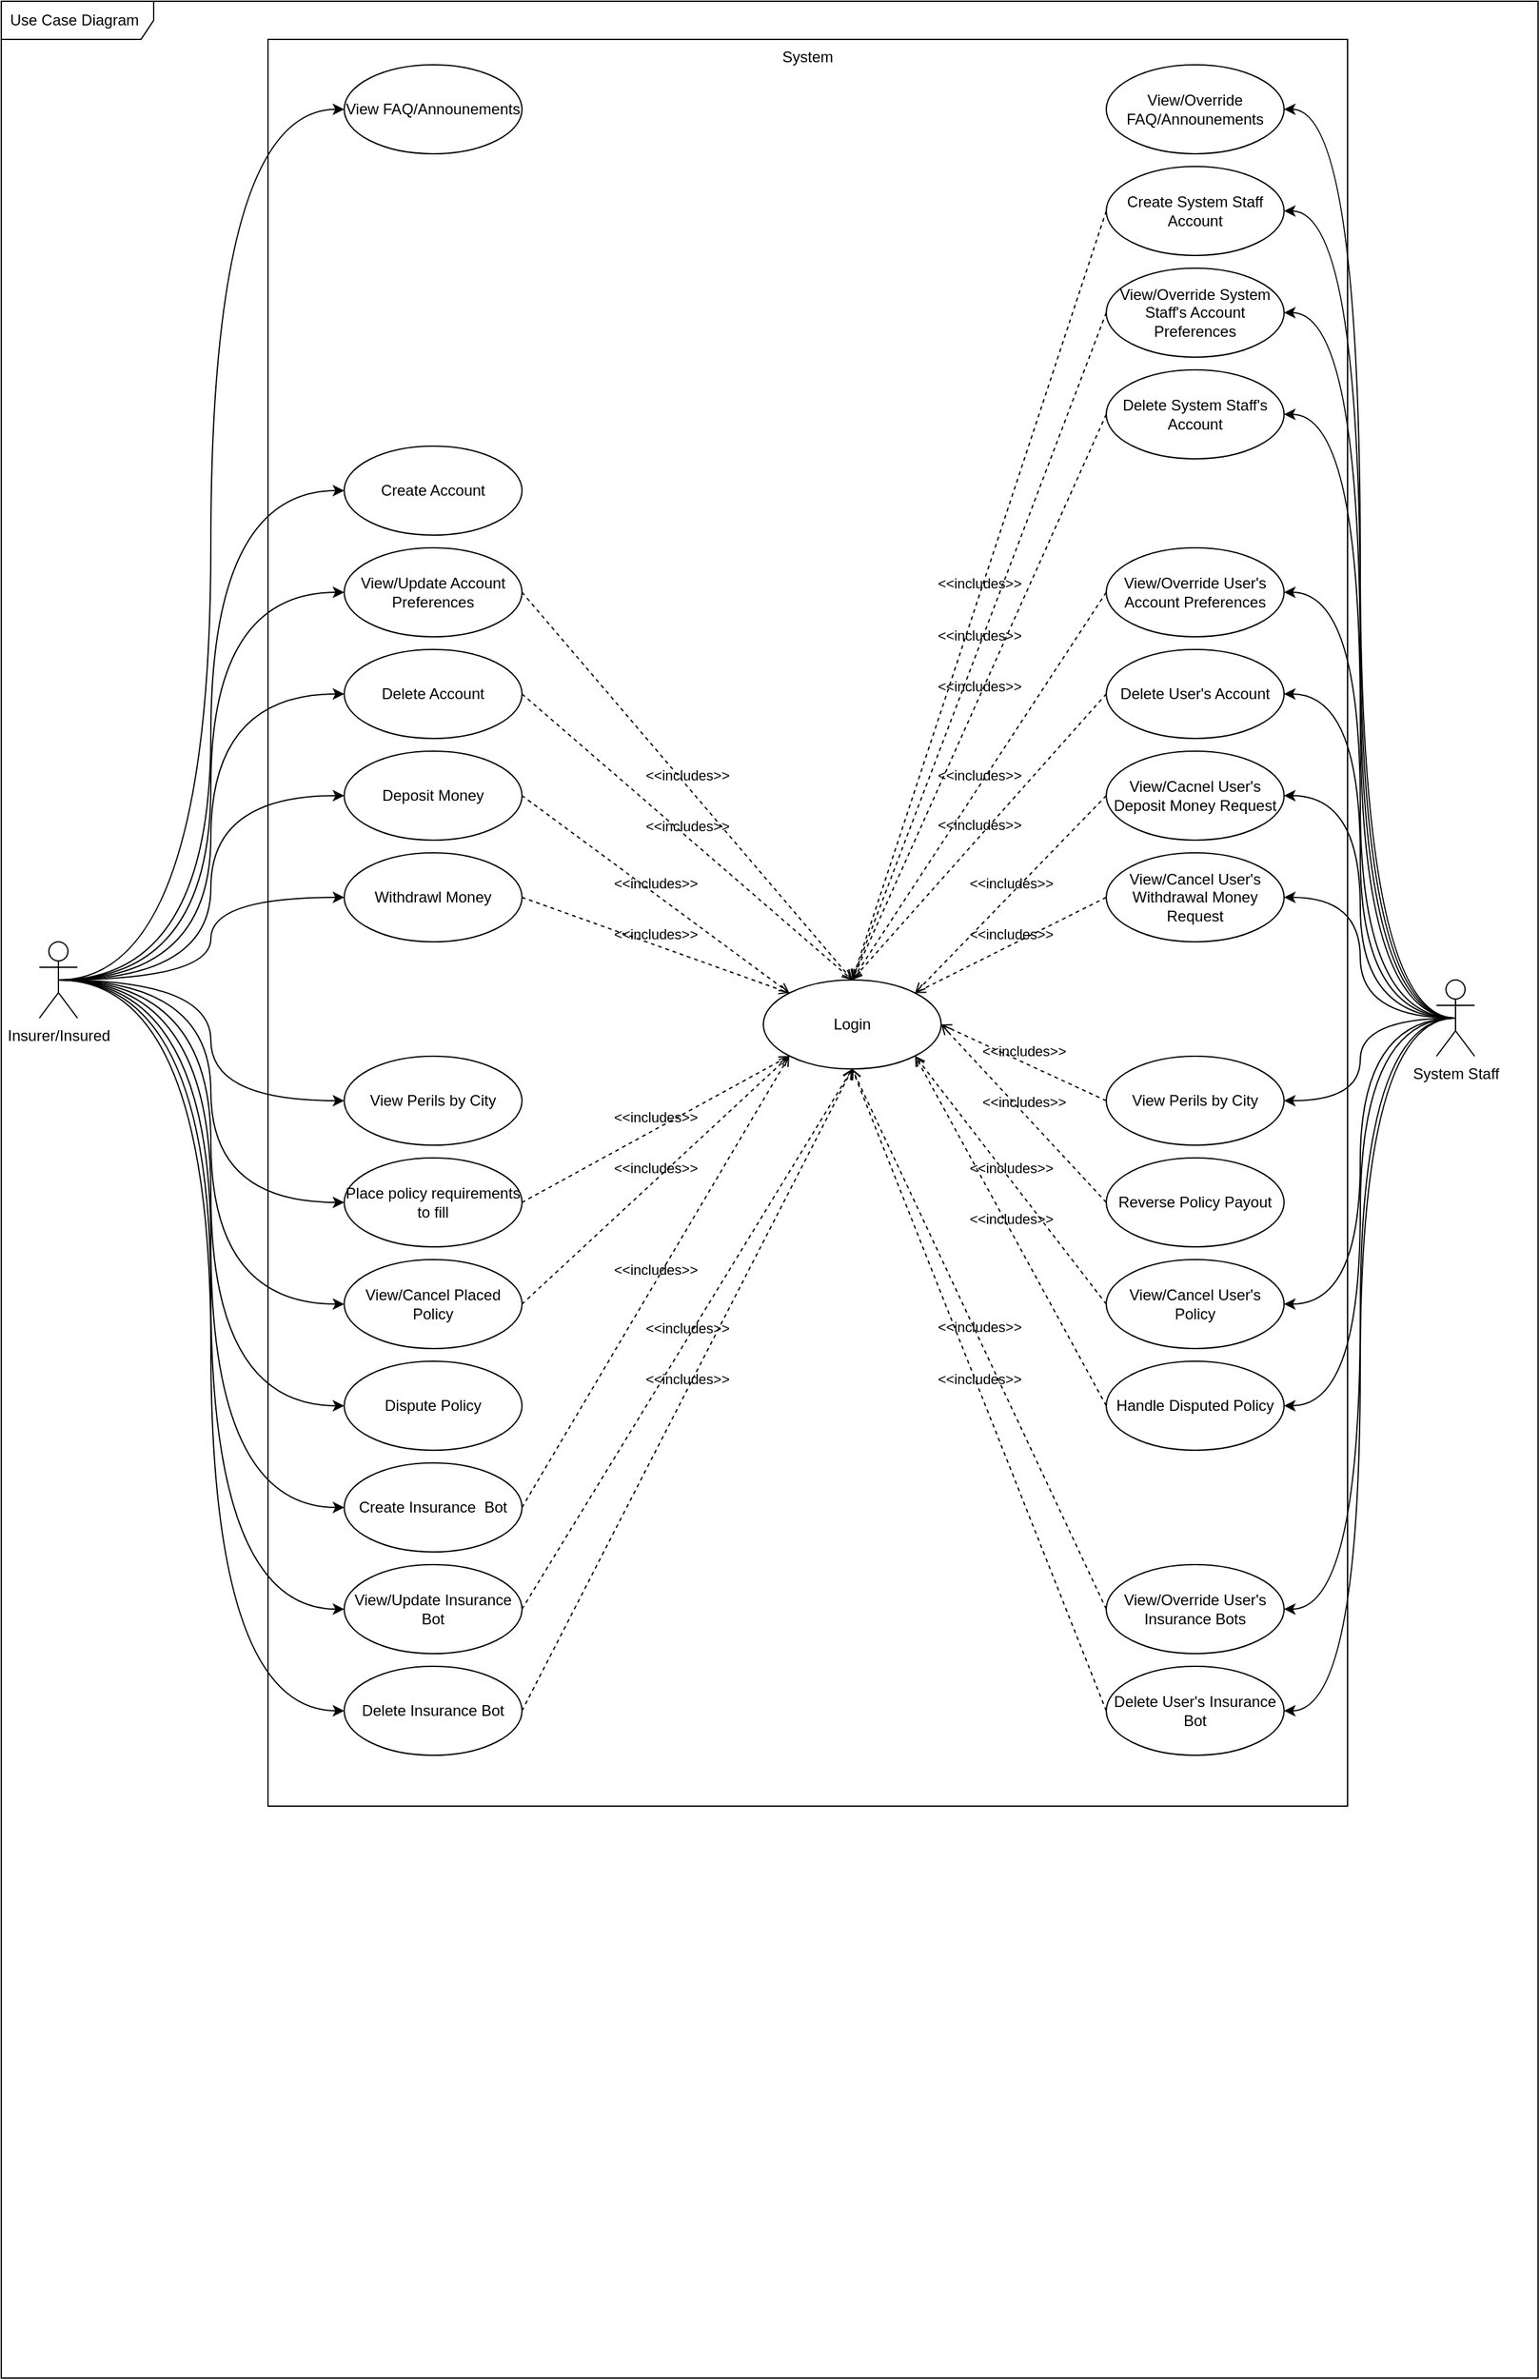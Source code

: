 <mxfile version="22.0.6" type="google">
  <diagram id="5OjhUlmFKpjoIsbaGvIM" name="Page-1">
    <mxGraphModel grid="1" page="1" gridSize="10" guides="1" tooltips="1" connect="1" arrows="1" fold="1" pageScale="1" pageWidth="850" pageHeight="1100" math="0" shadow="0">
      <root>
        <mxCell id="0" />
        <mxCell id="1" parent="0" />
        <mxCell id="4mFQkRXJ37AKGdtGyKTU-3" value="Use Case Diagram" style="shape=umlFrame;whiteSpace=wrap;html=1;width=120;height=30;boundedLbl=1;verticalAlign=middle;align=left;spacingLeft=5;sketch=0;gradientColor=none;movable=0;" vertex="1" parent="1">
          <mxGeometry x="250" y="-260" width="1210" height="1870" as="geometry" />
        </mxCell>
        <mxCell id="4mFQkRXJ37AKGdtGyKTU-55" value="System" style="fontStyle=0;sketch=0;gradientColor=none;fillColor=none;verticalAlign=top;movable=0;" vertex="1" parent="1">
          <mxGeometry x="460" y="-230" width="850" height="1390" as="geometry" />
        </mxCell>
        <mxCell id="4mFQkRXJ37AKGdtGyKTU-22" style="edgeStyle=orthogonalEdgeStyle;rounded=0;orthogonalLoop=1;jettySize=auto;html=1;exitX=0.5;exitY=0.5;exitDx=0;exitDy=0;exitPerimeter=0;entryX=0;entryY=0.5;entryDx=0;entryDy=0;curved=1;" edge="1" parent="1" source="4mFQkRXJ37AKGdtGyKTU-2" target="4mFQkRXJ37AKGdtGyKTU-13">
          <mxGeometry relative="1" as="geometry" />
        </mxCell>
        <mxCell id="4mFQkRXJ37AKGdtGyKTU-23" style="edgeStyle=orthogonalEdgeStyle;curved=1;rounded=0;orthogonalLoop=1;jettySize=auto;html=1;exitX=0.5;exitY=0.5;exitDx=0;exitDy=0;exitPerimeter=0;entryX=0;entryY=0.5;entryDx=0;entryDy=0;" edge="1" parent="1" source="4mFQkRXJ37AKGdtGyKTU-2" target="4mFQkRXJ37AKGdtGyKTU-7">
          <mxGeometry relative="1" as="geometry" />
        </mxCell>
        <mxCell id="4mFQkRXJ37AKGdtGyKTU-24" style="edgeStyle=orthogonalEdgeStyle;curved=1;rounded=0;orthogonalLoop=1;jettySize=auto;html=1;exitX=0.5;exitY=0.5;exitDx=0;exitDy=0;exitPerimeter=0;entryX=0;entryY=0.5;entryDx=0;entryDy=0;" edge="1" parent="1" source="4mFQkRXJ37AKGdtGyKTU-2" target="4mFQkRXJ37AKGdtGyKTU-17">
          <mxGeometry relative="1" as="geometry" />
        </mxCell>
        <mxCell id="4mFQkRXJ37AKGdtGyKTU-25" style="edgeStyle=orthogonalEdgeStyle;curved=1;rounded=0;orthogonalLoop=1;jettySize=auto;html=1;exitX=0.5;exitY=0.5;exitDx=0;exitDy=0;exitPerimeter=0;entryX=0;entryY=0.5;entryDx=0;entryDy=0;" edge="1" parent="1" source="4mFQkRXJ37AKGdtGyKTU-2" target="4mFQkRXJ37AKGdtGyKTU-9">
          <mxGeometry relative="1" as="geometry" />
        </mxCell>
        <mxCell id="4mFQkRXJ37AKGdtGyKTU-26" style="edgeStyle=orthogonalEdgeStyle;curved=1;rounded=0;orthogonalLoop=1;jettySize=auto;html=1;exitX=0.5;exitY=0.5;exitDx=0;exitDy=0;exitPerimeter=0;entryX=0;entryY=0.5;entryDx=0;entryDy=0;" edge="1" parent="1" source="4mFQkRXJ37AKGdtGyKTU-2" target="4mFQkRXJ37AKGdtGyKTU-8">
          <mxGeometry relative="1" as="geometry" />
        </mxCell>
        <mxCell id="4mFQkRXJ37AKGdtGyKTU-28" style="edgeStyle=orthogonalEdgeStyle;curved=1;rounded=0;orthogonalLoop=1;jettySize=auto;html=1;exitX=0.5;exitY=0.5;exitDx=0;exitDy=0;exitPerimeter=0;entryX=0;entryY=0.5;entryDx=0;entryDy=0;" edge="1" parent="1" source="4mFQkRXJ37AKGdtGyKTU-2" target="4mFQkRXJ37AKGdtGyKTU-12">
          <mxGeometry relative="1" as="geometry" />
        </mxCell>
        <mxCell id="4mFQkRXJ37AKGdtGyKTU-29" style="edgeStyle=orthogonalEdgeStyle;curved=1;rounded=0;orthogonalLoop=1;jettySize=auto;html=1;exitX=0.5;exitY=0.5;exitDx=0;exitDy=0;exitPerimeter=0;entryX=0;entryY=0.5;entryDx=0;entryDy=0;" edge="1" parent="1" source="4mFQkRXJ37AKGdtGyKTU-2" target="4mFQkRXJ37AKGdtGyKTU-4">
          <mxGeometry relative="1" as="geometry" />
        </mxCell>
        <mxCell id="4mFQkRXJ37AKGdtGyKTU-30" style="edgeStyle=orthogonalEdgeStyle;curved=1;rounded=0;orthogonalLoop=1;jettySize=auto;html=1;exitX=0.5;exitY=0.5;exitDx=0;exitDy=0;exitPerimeter=0;entryX=0;entryY=0.5;entryDx=0;entryDy=0;" edge="1" parent="1" source="4mFQkRXJ37AKGdtGyKTU-2" target="4mFQkRXJ37AKGdtGyKTU-18">
          <mxGeometry relative="1" as="geometry" />
        </mxCell>
        <mxCell id="4mFQkRXJ37AKGdtGyKTU-31" style="edgeStyle=orthogonalEdgeStyle;curved=1;rounded=0;orthogonalLoop=1;jettySize=auto;html=1;exitX=0.5;exitY=0.5;exitDx=0;exitDy=0;exitPerimeter=0;entryX=0;entryY=0.5;entryDx=0;entryDy=0;" edge="1" parent="1" source="4mFQkRXJ37AKGdtGyKTU-2" target="4mFQkRXJ37AKGdtGyKTU-15">
          <mxGeometry relative="1" as="geometry" />
        </mxCell>
        <mxCell id="4mFQkRXJ37AKGdtGyKTU-32" style="edgeStyle=orthogonalEdgeStyle;curved=1;rounded=0;orthogonalLoop=1;jettySize=auto;html=1;exitX=0.5;exitY=0.5;exitDx=0;exitDy=0;exitPerimeter=0;entryX=0;entryY=0.5;entryDx=0;entryDy=0;" edge="1" parent="1" source="4mFQkRXJ37AKGdtGyKTU-2" target="4mFQkRXJ37AKGdtGyKTU-11">
          <mxGeometry relative="1" as="geometry" />
        </mxCell>
        <mxCell id="4mFQkRXJ37AKGdtGyKTU-33" style="edgeStyle=orthogonalEdgeStyle;curved=1;rounded=0;orthogonalLoop=1;jettySize=auto;html=1;exitX=0.5;exitY=0.5;exitDx=0;exitDy=0;exitPerimeter=0;entryX=0;entryY=0.5;entryDx=0;entryDy=0;" edge="1" parent="1" source="4mFQkRXJ37AKGdtGyKTU-2" target="4mFQkRXJ37AKGdtGyKTU-16">
          <mxGeometry relative="1" as="geometry" />
        </mxCell>
        <mxCell id="4mFQkRXJ37AKGdtGyKTU-115" style="edgeStyle=orthogonalEdgeStyle;curved=1;rounded=0;orthogonalLoop=1;jettySize=auto;html=1;exitX=0.5;exitY=0.5;exitDx=0;exitDy=0;exitPerimeter=0;entryX=0;entryY=0.5;entryDx=0;entryDy=0;" edge="1" parent="1" source="4mFQkRXJ37AKGdtGyKTU-2" target="4mFQkRXJ37AKGdtGyKTU-114">
          <mxGeometry relative="1" as="geometry" />
        </mxCell>
        <mxCell id="4mFQkRXJ37AKGdtGyKTU-137" style="edgeStyle=orthogonalEdgeStyle;curved=1;rounded=0;orthogonalLoop=1;jettySize=auto;html=1;exitX=0.5;exitY=0.5;exitDx=0;exitDy=0;exitPerimeter=0;entryX=0;entryY=0.5;entryDx=0;entryDy=0;" edge="1" parent="1" source="4mFQkRXJ37AKGdtGyKTU-2" target="4mFQkRXJ37AKGdtGyKTU-136">
          <mxGeometry relative="1" as="geometry" />
        </mxCell>
        <mxCell id="4mFQkRXJ37AKGdtGyKTU-2" value="Insurer/Insured" style="shape=umlActor;verticalLabelPosition=bottom;verticalAlign=top;html=1;sketch=0;gradientColor=none;" vertex="1" parent="1">
          <mxGeometry x="280" y="480" width="30" height="60" as="geometry" />
        </mxCell>
        <mxCell id="4mFQkRXJ37AKGdtGyKTU-4" value="Place policy requirements to fill" style="ellipse;whiteSpace=wrap;html=1;sketch=0;gradientColor=none;" vertex="1" parent="1">
          <mxGeometry x="520" y="650" width="140" height="70" as="geometry" />
        </mxCell>
        <mxCell id="4mFQkRXJ37AKGdtGyKTU-5" value="Login" style="ellipse;whiteSpace=wrap;html=1;sketch=0;gradientColor=none;" vertex="1" parent="1">
          <mxGeometry x="850" y="510" width="140" height="70" as="geometry" />
        </mxCell>
        <mxCell id="4mFQkRXJ37AKGdtGyKTU-7" value="View/Update Account Preferences" style="ellipse;whiteSpace=wrap;html=1;sketch=0;gradientColor=none;" vertex="1" parent="1">
          <mxGeometry x="520" y="170" width="140" height="70" as="geometry" />
        </mxCell>
        <mxCell id="4mFQkRXJ37AKGdtGyKTU-8" value="Withdrawl Money" style="ellipse;whiteSpace=wrap;html=1;sketch=0;gradientColor=none;" vertex="1" parent="1">
          <mxGeometry x="520" y="410" width="140" height="70" as="geometry" />
        </mxCell>
        <mxCell id="4mFQkRXJ37AKGdtGyKTU-9" value="Deposit Money" style="ellipse;whiteSpace=wrap;html=1;sketch=0;gradientColor=none;" vertex="1" parent="1">
          <mxGeometry x="520" y="330" width="140" height="70" as="geometry" />
        </mxCell>
        <mxCell id="4mFQkRXJ37AKGdtGyKTU-11" value="View/Update Insurance Bot" style="ellipse;whiteSpace=wrap;html=1;sketch=0;gradientColor=none;" vertex="1" parent="1">
          <mxGeometry x="520" y="970" width="140" height="70" as="geometry" />
        </mxCell>
        <mxCell id="4mFQkRXJ37AKGdtGyKTU-12" value="View Perils by City" style="ellipse;whiteSpace=wrap;html=1;sketch=0;gradientColor=none;" vertex="1" parent="1">
          <mxGeometry x="520" y="570" width="140" height="70" as="geometry" />
        </mxCell>
        <mxCell id="4mFQkRXJ37AKGdtGyKTU-13" value="Create Account" style="ellipse;whiteSpace=wrap;html=1;sketch=0;gradientColor=none;" vertex="1" parent="1">
          <mxGeometry x="520" y="90" width="140" height="70" as="geometry" />
        </mxCell>
        <mxCell id="4mFQkRXJ37AKGdtGyKTU-15" value="Create Insurance &amp;nbsp;Bot" style="ellipse;whiteSpace=wrap;html=1;sketch=0;gradientColor=none;" vertex="1" parent="1">
          <mxGeometry x="520" y="890" width="140" height="70" as="geometry" />
        </mxCell>
        <mxCell id="4mFQkRXJ37AKGdtGyKTU-16" value="Delete Insurance Bot" style="ellipse;whiteSpace=wrap;html=1;sketch=0;gradientColor=none;" vertex="1" parent="1">
          <mxGeometry x="520" y="1050" width="140" height="70" as="geometry" />
        </mxCell>
        <mxCell id="4mFQkRXJ37AKGdtGyKTU-17" value="Delete Account" style="ellipse;whiteSpace=wrap;html=1;sketch=0;gradientColor=none;" vertex="1" parent="1">
          <mxGeometry x="520" y="250" width="140" height="70" as="geometry" />
        </mxCell>
        <mxCell id="4mFQkRXJ37AKGdtGyKTU-18" value="View/Cancel Placed Policy" style="ellipse;whiteSpace=wrap;html=1;sketch=0;gradientColor=none;" vertex="1" parent="1">
          <mxGeometry x="520" y="730" width="140" height="70" as="geometry" />
        </mxCell>
        <mxCell id="4mFQkRXJ37AKGdtGyKTU-34" value="&amp;lt;&amp;lt;includes&amp;gt;&amp;gt;" style="endArrow=open;html=1;rounded=0;align=center;verticalAlign=bottom;dashed=1;endFill=0;labelBackgroundColor=none;curved=1;exitX=1;exitY=0.5;exitDx=0;exitDy=0;entryX=0;entryY=1;entryDx=0;entryDy=0;" edge="1" parent="1" source="4mFQkRXJ37AKGdtGyKTU-15" target="4mFQkRXJ37AKGdtGyKTU-5">
          <mxGeometry relative="1" as="geometry">
            <mxPoint x="700" y="820" as="sourcePoint" />
            <mxPoint x="860" y="820" as="targetPoint" />
          </mxGeometry>
        </mxCell>
        <mxCell id="4mFQkRXJ37AKGdtGyKTU-35" value="" style="resizable=0;html=1;align=center;verticalAlign=top;labelBackgroundColor=none;sketch=0;gradientColor=none;" connectable="0" vertex="1" parent="4mFQkRXJ37AKGdtGyKTU-34">
          <mxGeometry relative="1" as="geometry" />
        </mxCell>
        <mxCell id="4mFQkRXJ37AKGdtGyKTU-36" value="&amp;lt;&amp;lt;includes&amp;gt;&amp;gt;" style="endArrow=open;html=1;rounded=0;align=center;verticalAlign=bottom;dashed=1;endFill=0;labelBackgroundColor=none;curved=1;exitX=1;exitY=0.5;exitDx=0;exitDy=0;entryX=0;entryY=1;entryDx=0;entryDy=0;" edge="1" parent="1" source="4mFQkRXJ37AKGdtGyKTU-18" target="4mFQkRXJ37AKGdtGyKTU-5">
          <mxGeometry relative="1" as="geometry">
            <mxPoint x="670" y="875" as="sourcePoint" />
            <mxPoint x="860" y="555" as="targetPoint" />
          </mxGeometry>
        </mxCell>
        <mxCell id="4mFQkRXJ37AKGdtGyKTU-37" value="" style="resizable=0;html=1;align=center;verticalAlign=top;labelBackgroundColor=none;sketch=0;gradientColor=none;" connectable="0" vertex="1" parent="4mFQkRXJ37AKGdtGyKTU-36">
          <mxGeometry relative="1" as="geometry" />
        </mxCell>
        <mxCell id="4mFQkRXJ37AKGdtGyKTU-38" value="&amp;lt;&amp;lt;includes&amp;gt;&amp;gt;" style="endArrow=open;html=1;rounded=0;align=center;verticalAlign=bottom;dashed=1;endFill=0;labelBackgroundColor=none;curved=1;exitX=1;exitY=0.5;exitDx=0;exitDy=0;entryX=0;entryY=0;entryDx=0;entryDy=0;" edge="1" parent="1" source="4mFQkRXJ37AKGdtGyKTU-9" target="4mFQkRXJ37AKGdtGyKTU-5">
          <mxGeometry relative="1" as="geometry">
            <mxPoint x="670" y="775" as="sourcePoint" />
            <mxPoint x="860" y="555" as="targetPoint" />
          </mxGeometry>
        </mxCell>
        <mxCell id="4mFQkRXJ37AKGdtGyKTU-39" value="" style="resizable=0;html=1;align=center;verticalAlign=top;labelBackgroundColor=none;sketch=0;gradientColor=none;" connectable="0" vertex="1" parent="4mFQkRXJ37AKGdtGyKTU-38">
          <mxGeometry relative="1" as="geometry" />
        </mxCell>
        <mxCell id="4mFQkRXJ37AKGdtGyKTU-40" value="&amp;lt;&amp;lt;includes&amp;gt;&amp;gt;" style="endArrow=open;html=1;rounded=0;align=center;verticalAlign=bottom;dashed=1;endFill=0;labelBackgroundColor=none;curved=1;exitX=1;exitY=0.5;exitDx=0;exitDy=0;entryX=0.5;entryY=0;entryDx=0;entryDy=0;" edge="1" parent="1" source="4mFQkRXJ37AKGdtGyKTU-17" target="4mFQkRXJ37AKGdtGyKTU-5">
          <mxGeometry relative="1" as="geometry">
            <mxPoint x="680" y="785" as="sourcePoint" />
            <mxPoint x="870" y="565" as="targetPoint" />
          </mxGeometry>
        </mxCell>
        <mxCell id="4mFQkRXJ37AKGdtGyKTU-41" value="" style="resizable=0;html=1;align=center;verticalAlign=top;labelBackgroundColor=none;sketch=0;gradientColor=none;" connectable="0" vertex="1" parent="4mFQkRXJ37AKGdtGyKTU-40">
          <mxGeometry relative="1" as="geometry" />
        </mxCell>
        <mxCell id="4mFQkRXJ37AKGdtGyKTU-44" value="&amp;lt;&amp;lt;includes&amp;gt;&amp;gt;" style="endArrow=open;html=1;rounded=0;align=center;verticalAlign=bottom;dashed=1;endFill=0;labelBackgroundColor=none;curved=1;entryX=0;entryY=0;entryDx=0;entryDy=0;exitX=1;exitY=0.5;exitDx=0;exitDy=0;" edge="1" parent="1" source="4mFQkRXJ37AKGdtGyKTU-8" target="4mFQkRXJ37AKGdtGyKTU-5">
          <mxGeometry relative="1" as="geometry">
            <mxPoint x="660" y="605" as="sourcePoint" />
            <mxPoint x="890" y="585" as="targetPoint" />
          </mxGeometry>
        </mxCell>
        <mxCell id="4mFQkRXJ37AKGdtGyKTU-45" value="" style="resizable=0;html=1;align=center;verticalAlign=top;labelBackgroundColor=none;sketch=0;gradientColor=none;" connectable="0" vertex="1" parent="4mFQkRXJ37AKGdtGyKTU-44">
          <mxGeometry relative="1" as="geometry" />
        </mxCell>
        <mxCell id="4mFQkRXJ37AKGdtGyKTU-46" value="&amp;lt;&amp;lt;includes&amp;gt;&amp;gt;" style="endArrow=open;html=1;rounded=0;align=center;verticalAlign=bottom;dashed=1;endFill=0;labelBackgroundColor=none;curved=1;exitX=1;exitY=0.5;exitDx=0;exitDy=0;entryX=0;entryY=1;entryDx=0;entryDy=0;" edge="1" parent="1" source="4mFQkRXJ37AKGdtGyKTU-4" target="4mFQkRXJ37AKGdtGyKTU-5">
          <mxGeometry relative="1" as="geometry">
            <mxPoint x="710" y="815" as="sourcePoint" />
            <mxPoint x="900" y="595" as="targetPoint" />
          </mxGeometry>
        </mxCell>
        <mxCell id="4mFQkRXJ37AKGdtGyKTU-47" value="" style="resizable=0;html=1;align=center;verticalAlign=top;labelBackgroundColor=none;sketch=0;gradientColor=none;" connectable="0" vertex="1" parent="4mFQkRXJ37AKGdtGyKTU-46">
          <mxGeometry relative="1" as="geometry" />
        </mxCell>
        <mxCell id="4mFQkRXJ37AKGdtGyKTU-48" value="&amp;lt;&amp;lt;includes&amp;gt;&amp;gt;" style="endArrow=open;html=1;rounded=0;align=center;verticalAlign=bottom;dashed=1;endFill=0;labelBackgroundColor=none;curved=1;exitX=1;exitY=0.5;exitDx=0;exitDy=0;entryX=0.5;entryY=1;entryDx=0;entryDy=0;" edge="1" parent="1" source="4mFQkRXJ37AKGdtGyKTU-11" target="4mFQkRXJ37AKGdtGyKTU-5">
          <mxGeometry relative="1" as="geometry">
            <mxPoint x="720" y="825" as="sourcePoint" />
            <mxPoint x="910" y="605" as="targetPoint" />
          </mxGeometry>
        </mxCell>
        <mxCell id="4mFQkRXJ37AKGdtGyKTU-49" value="" style="resizable=0;html=1;align=center;verticalAlign=top;labelBackgroundColor=none;sketch=0;gradientColor=none;" connectable="0" vertex="1" parent="4mFQkRXJ37AKGdtGyKTU-48">
          <mxGeometry relative="1" as="geometry" />
        </mxCell>
        <mxCell id="4mFQkRXJ37AKGdtGyKTU-50" value="&amp;lt;&amp;lt;includes&amp;gt;&amp;gt;" style="endArrow=open;html=1;rounded=0;align=center;verticalAlign=bottom;dashed=1;endFill=0;labelBackgroundColor=none;curved=1;entryX=0.5;entryY=1;entryDx=0;entryDy=0;exitX=1;exitY=0.5;exitDx=0;exitDy=0;" edge="1" parent="1" source="4mFQkRXJ37AKGdtGyKTU-16" target="4mFQkRXJ37AKGdtGyKTU-5">
          <mxGeometry relative="1" as="geometry">
            <mxPoint x="730" y="835" as="sourcePoint" />
            <mxPoint x="920" y="615" as="targetPoint" />
          </mxGeometry>
        </mxCell>
        <mxCell id="4mFQkRXJ37AKGdtGyKTU-51" value="" style="resizable=0;html=1;align=center;verticalAlign=top;labelBackgroundColor=none;sketch=0;gradientColor=none;" connectable="0" vertex="1" parent="4mFQkRXJ37AKGdtGyKTU-50">
          <mxGeometry relative="1" as="geometry" />
        </mxCell>
        <mxCell id="4mFQkRXJ37AKGdtGyKTU-52" value="&amp;lt;&amp;lt;includes&amp;gt;&amp;gt;" style="endArrow=open;html=1;rounded=0;align=center;verticalAlign=bottom;dashed=1;endFill=0;labelBackgroundColor=none;curved=1;exitX=1;exitY=0.5;exitDx=0;exitDy=0;" edge="1" parent="1" source="4mFQkRXJ37AKGdtGyKTU-7">
          <mxGeometry relative="1" as="geometry">
            <mxPoint x="670" y="295" as="sourcePoint" />
            <mxPoint x="920" y="510" as="targetPoint" />
          </mxGeometry>
        </mxCell>
        <mxCell id="4mFQkRXJ37AKGdtGyKTU-53" value="" style="resizable=0;html=1;align=center;verticalAlign=top;labelBackgroundColor=none;sketch=0;gradientColor=none;" connectable="0" vertex="1" parent="4mFQkRXJ37AKGdtGyKTU-52">
          <mxGeometry relative="1" as="geometry" />
        </mxCell>
        <mxCell id="4mFQkRXJ37AKGdtGyKTU-59" style="edgeStyle=orthogonalEdgeStyle;curved=1;rounded=0;orthogonalLoop=1;jettySize=auto;html=1;exitX=0.5;exitY=0.5;exitDx=0;exitDy=0;exitPerimeter=0;entryX=1;entryY=0.5;entryDx=0;entryDy=0;" edge="1" parent="1" source="4mFQkRXJ37AKGdtGyKTU-56" target="4mFQkRXJ37AKGdtGyKTU-62">
          <mxGeometry relative="1" as="geometry" />
        </mxCell>
        <mxCell id="4mFQkRXJ37AKGdtGyKTU-60" style="edgeStyle=orthogonalEdgeStyle;curved=1;rounded=0;orthogonalLoop=1;jettySize=auto;html=1;exitX=0.5;exitY=0.5;exitDx=0;exitDy=0;exitPerimeter=0;entryX=1;entryY=0.5;entryDx=0;entryDy=0;" edge="1" parent="1" source="4mFQkRXJ37AKGdtGyKTU-56" target="4mFQkRXJ37AKGdtGyKTU-64">
          <mxGeometry relative="1" as="geometry" />
        </mxCell>
        <mxCell id="4mFQkRXJ37AKGdtGyKTU-65" style="edgeStyle=orthogonalEdgeStyle;curved=1;rounded=0;orthogonalLoop=1;jettySize=auto;html=1;exitX=0.5;exitY=0.5;exitDx=0;exitDy=0;exitPerimeter=0;entryX=1;entryY=0.5;entryDx=0;entryDy=0;" edge="1" parent="1" source="4mFQkRXJ37AKGdtGyKTU-56" target="4mFQkRXJ37AKGdtGyKTU-61">
          <mxGeometry relative="1" as="geometry" />
        </mxCell>
        <mxCell id="4mFQkRXJ37AKGdtGyKTU-81" style="edgeStyle=orthogonalEdgeStyle;curved=1;rounded=0;orthogonalLoop=1;jettySize=auto;html=1;exitX=0.5;exitY=0.5;exitDx=0;exitDy=0;exitPerimeter=0;entryX=1;entryY=0.5;entryDx=0;entryDy=0;" edge="1" parent="1" source="4mFQkRXJ37AKGdtGyKTU-56" target="4mFQkRXJ37AKGdtGyKTU-66">
          <mxGeometry relative="1" as="geometry" />
        </mxCell>
        <mxCell id="4mFQkRXJ37AKGdtGyKTU-82" style="edgeStyle=orthogonalEdgeStyle;curved=1;rounded=0;orthogonalLoop=1;jettySize=auto;html=1;exitX=0.5;exitY=0.5;exitDx=0;exitDy=0;exitPerimeter=0;entryX=1;entryY=0.5;entryDx=0;entryDy=0;" edge="1" parent="1" source="4mFQkRXJ37AKGdtGyKTU-56" target="4mFQkRXJ37AKGdtGyKTU-67">
          <mxGeometry relative="1" as="geometry" />
        </mxCell>
        <mxCell id="4mFQkRXJ37AKGdtGyKTU-83" style="edgeStyle=orthogonalEdgeStyle;curved=1;rounded=0;orthogonalLoop=1;jettySize=auto;html=1;exitX=0.5;exitY=0.5;exitDx=0;exitDy=0;exitPerimeter=0;entryX=1;entryY=0.5;entryDx=0;entryDy=0;" edge="1" parent="1" source="4mFQkRXJ37AKGdtGyKTU-56" target="4mFQkRXJ37AKGdtGyKTU-75">
          <mxGeometry relative="1" as="geometry" />
        </mxCell>
        <mxCell id="4mFQkRXJ37AKGdtGyKTU-86" style="edgeStyle=orthogonalEdgeStyle;curved=1;rounded=0;orthogonalLoop=1;jettySize=auto;html=1;exitX=0.5;exitY=0.5;exitDx=0;exitDy=0;exitPerimeter=0;entryX=1;entryY=0.5;entryDx=0;entryDy=0;" edge="1" parent="1" source="4mFQkRXJ37AKGdtGyKTU-56" target="4mFQkRXJ37AKGdtGyKTU-79">
          <mxGeometry relative="1" as="geometry" />
        </mxCell>
        <mxCell id="4mFQkRXJ37AKGdtGyKTU-87" style="edgeStyle=orthogonalEdgeStyle;curved=1;rounded=0;orthogonalLoop=1;jettySize=auto;html=1;exitX=0.5;exitY=0.5;exitDx=0;exitDy=0;exitPerimeter=0;entryX=1;entryY=0.5;entryDx=0;entryDy=0;" edge="1" parent="1" source="4mFQkRXJ37AKGdtGyKTU-56" target="4mFQkRXJ37AKGdtGyKTU-80">
          <mxGeometry relative="1" as="geometry" />
        </mxCell>
        <mxCell id="4mFQkRXJ37AKGdtGyKTU-118" style="edgeStyle=orthogonalEdgeStyle;curved=1;rounded=0;orthogonalLoop=1;jettySize=auto;html=1;exitX=0.5;exitY=0.5;exitDx=0;exitDy=0;exitPerimeter=0;entryX=1;entryY=0.5;entryDx=0;entryDy=0;" edge="1" parent="1" source="4mFQkRXJ37AKGdtGyKTU-56" target="4mFQkRXJ37AKGdtGyKTU-117">
          <mxGeometry relative="1" as="geometry" />
        </mxCell>
        <mxCell id="4mFQkRXJ37AKGdtGyKTU-126" style="edgeStyle=orthogonalEdgeStyle;curved=1;rounded=0;orthogonalLoop=1;jettySize=auto;html=1;exitX=0.5;exitY=0.5;exitDx=0;exitDy=0;exitPerimeter=0;entryX=1;entryY=0.5;entryDx=0;entryDy=0;" edge="1" parent="1" source="4mFQkRXJ37AKGdtGyKTU-56" target="4mFQkRXJ37AKGdtGyKTU-124">
          <mxGeometry relative="1" as="geometry" />
        </mxCell>
        <mxCell id="4mFQkRXJ37AKGdtGyKTU-128" style="edgeStyle=orthogonalEdgeStyle;curved=1;rounded=0;orthogonalLoop=1;jettySize=auto;html=1;exitX=0.5;exitY=0.5;exitDx=0;exitDy=0;exitPerimeter=0;entryX=1;entryY=0.5;entryDx=0;entryDy=0;" edge="1" parent="1" source="4mFQkRXJ37AKGdtGyKTU-56" target="4mFQkRXJ37AKGdtGyKTU-123">
          <mxGeometry relative="1" as="geometry" />
        </mxCell>
        <mxCell id="4mFQkRXJ37AKGdtGyKTU-129" style="edgeStyle=orthogonalEdgeStyle;curved=1;rounded=0;orthogonalLoop=1;jettySize=auto;html=1;exitX=0.5;exitY=0.5;exitDx=0;exitDy=0;exitPerimeter=0;entryX=1;entryY=0.5;entryDx=0;entryDy=0;" edge="1" parent="1" source="4mFQkRXJ37AKGdtGyKTU-56" target="4mFQkRXJ37AKGdtGyKTU-125">
          <mxGeometry relative="1" as="geometry" />
        </mxCell>
        <mxCell id="4mFQkRXJ37AKGdtGyKTU-139" style="edgeStyle=orthogonalEdgeStyle;curved=1;rounded=0;orthogonalLoop=1;jettySize=auto;html=1;exitX=0.5;exitY=0.5;exitDx=0;exitDy=0;exitPerimeter=0;entryX=1;entryY=0.5;entryDx=0;entryDy=0;" edge="1" parent="1" source="4mFQkRXJ37AKGdtGyKTU-56" target="4mFQkRXJ37AKGdtGyKTU-138">
          <mxGeometry relative="1" as="geometry" />
        </mxCell>
        <mxCell id="4mFQkRXJ37AKGdtGyKTU-56" value="System Staff" style="shape=umlActor;verticalLabelPosition=bottom;verticalAlign=top;html=1;sketch=0;gradientColor=none;" vertex="1" parent="1">
          <mxGeometry x="1380" y="510" width="30" height="60" as="geometry" />
        </mxCell>
        <mxCell id="4mFQkRXJ37AKGdtGyKTU-61" value="View Perils by City" style="ellipse;whiteSpace=wrap;html=1;sketch=0;gradientColor=none;" vertex="1" parent="1">
          <mxGeometry x="1120" y="570" width="140" height="70" as="geometry" />
        </mxCell>
        <mxCell id="4mFQkRXJ37AKGdtGyKTU-62" value="View/Override User&#39;s Account Preferences" style="ellipse;whiteSpace=wrap;html=1;sketch=0;gradientColor=none;" vertex="1" parent="1">
          <mxGeometry x="1120" y="170" width="140" height="70" as="geometry" />
        </mxCell>
        <mxCell id="4mFQkRXJ37AKGdtGyKTU-64" value="Delete User&#39;s Account" style="ellipse;whiteSpace=wrap;html=1;sketch=0;gradientColor=none;" vertex="1" parent="1">
          <mxGeometry x="1120" y="250" width="140" height="70" as="geometry" />
        </mxCell>
        <mxCell id="4mFQkRXJ37AKGdtGyKTU-66" value="View/Cancel User&#39;s Policy" style="ellipse;whiteSpace=wrap;html=1;sketch=0;gradientColor=none;" vertex="1" parent="1">
          <mxGeometry x="1120" y="730" width="140" height="70" as="geometry" />
        </mxCell>
        <mxCell id="4mFQkRXJ37AKGdtGyKTU-67" value="View/Override User&#39;s Insurance Bots" style="ellipse;whiteSpace=wrap;html=1;sketch=0;gradientColor=none;" vertex="1" parent="1">
          <mxGeometry x="1120" y="970" width="140" height="70" as="geometry" />
        </mxCell>
        <mxCell id="4mFQkRXJ37AKGdtGyKTU-75" value="Delete User&#39;s Insurance Bot" style="ellipse;whiteSpace=wrap;html=1;sketch=0;gradientColor=none;" vertex="1" parent="1">
          <mxGeometry x="1120" y="1050" width="140" height="70" as="geometry" />
        </mxCell>
        <mxCell id="4mFQkRXJ37AKGdtGyKTU-79" value="View/Cacnel User&#39;s Deposit Money Request" style="ellipse;whiteSpace=wrap;html=1;sketch=0;gradientColor=none;" vertex="1" parent="1">
          <mxGeometry x="1120" y="330" width="140" height="70" as="geometry" />
        </mxCell>
        <mxCell id="4mFQkRXJ37AKGdtGyKTU-80" value="View/Cancel User&#39;s Withdrawal Money Request" style="ellipse;whiteSpace=wrap;html=1;sketch=0;gradientColor=none;" vertex="1" parent="1">
          <mxGeometry x="1120" y="410" width="140" height="70" as="geometry" />
        </mxCell>
        <mxCell id="4mFQkRXJ37AKGdtGyKTU-88" value="&amp;lt;&amp;lt;includes&amp;gt;&amp;gt;" style="endArrow=open;html=1;rounded=0;align=center;verticalAlign=bottom;dashed=1;endFill=0;labelBackgroundColor=none;curved=1;exitX=0;exitY=0.5;exitDx=0;exitDy=0;entryX=0.5;entryY=0;entryDx=0;entryDy=0;" edge="1" parent="1" source="4mFQkRXJ37AKGdtGyKTU-62" target="4mFQkRXJ37AKGdtGyKTU-5">
          <mxGeometry relative="1" as="geometry">
            <mxPoint x="670" y="215" as="sourcePoint" />
            <mxPoint x="979.497" y="530.251" as="targetPoint" />
          </mxGeometry>
        </mxCell>
        <mxCell id="4mFQkRXJ37AKGdtGyKTU-89" value="" style="resizable=0;html=1;align=center;verticalAlign=top;labelBackgroundColor=none;sketch=0;gradientColor=none;" connectable="0" vertex="1" parent="4mFQkRXJ37AKGdtGyKTU-88">
          <mxGeometry relative="1" as="geometry" />
        </mxCell>
        <mxCell id="4mFQkRXJ37AKGdtGyKTU-90" value="&amp;lt;&amp;lt;includes&amp;gt;&amp;gt;" style="endArrow=open;html=1;rounded=0;align=center;verticalAlign=bottom;dashed=1;endFill=0;labelBackgroundColor=none;curved=1;exitX=0;exitY=0.5;exitDx=0;exitDy=0;entryX=0.5;entryY=0;entryDx=0;entryDy=0;" edge="1" parent="1" source="4mFQkRXJ37AKGdtGyKTU-64" target="4mFQkRXJ37AKGdtGyKTU-5">
          <mxGeometry relative="1" as="geometry">
            <mxPoint x="1130" y="215" as="sourcePoint" />
            <mxPoint x="989.497" y="540.251" as="targetPoint" />
          </mxGeometry>
        </mxCell>
        <mxCell id="4mFQkRXJ37AKGdtGyKTU-91" value="" style="resizable=0;html=1;align=center;verticalAlign=top;labelBackgroundColor=none;sketch=0;gradientColor=none;" connectable="0" vertex="1" parent="4mFQkRXJ37AKGdtGyKTU-90">
          <mxGeometry relative="1" as="geometry" />
        </mxCell>
        <mxCell id="4mFQkRXJ37AKGdtGyKTU-92" value="&amp;lt;&amp;lt;includes&amp;gt;&amp;gt;" style="endArrow=open;html=1;rounded=0;align=center;verticalAlign=bottom;dashed=1;endFill=0;labelBackgroundColor=none;curved=1;exitX=0;exitY=0.5;exitDx=0;exitDy=0;entryX=1;entryY=0;entryDx=0;entryDy=0;" edge="1" parent="1" source="4mFQkRXJ37AKGdtGyKTU-79" target="4mFQkRXJ37AKGdtGyKTU-5">
          <mxGeometry relative="1" as="geometry">
            <mxPoint x="1130" y="295" as="sourcePoint" />
            <mxPoint x="930" y="520" as="targetPoint" />
          </mxGeometry>
        </mxCell>
        <mxCell id="4mFQkRXJ37AKGdtGyKTU-93" value="" style="resizable=0;html=1;align=center;verticalAlign=top;labelBackgroundColor=none;sketch=0;gradientColor=none;" connectable="0" vertex="1" parent="4mFQkRXJ37AKGdtGyKTU-92">
          <mxGeometry relative="1" as="geometry" />
        </mxCell>
        <mxCell id="4mFQkRXJ37AKGdtGyKTU-94" value="&amp;lt;&amp;lt;includes&amp;gt;&amp;gt;" style="endArrow=open;html=1;rounded=0;align=center;verticalAlign=bottom;dashed=1;endFill=0;labelBackgroundColor=none;curved=1;exitX=0;exitY=0.5;exitDx=0;exitDy=0;entryX=1;entryY=0;entryDx=0;entryDy=0;" edge="1" parent="1" source="4mFQkRXJ37AKGdtGyKTU-80" target="4mFQkRXJ37AKGdtGyKTU-5">
          <mxGeometry relative="1" as="geometry">
            <mxPoint x="1130" y="375" as="sourcePoint" />
            <mxPoint x="979.497" y="530.251" as="targetPoint" />
          </mxGeometry>
        </mxCell>
        <mxCell id="4mFQkRXJ37AKGdtGyKTU-95" value="" style="resizable=0;html=1;align=center;verticalAlign=top;labelBackgroundColor=none;sketch=0;gradientColor=none;" connectable="0" vertex="1" parent="4mFQkRXJ37AKGdtGyKTU-94">
          <mxGeometry relative="1" as="geometry" />
        </mxCell>
        <mxCell id="4mFQkRXJ37AKGdtGyKTU-96" value="&amp;lt;&amp;lt;includes&amp;gt;&amp;gt;" style="endArrow=open;html=1;rounded=0;align=center;verticalAlign=bottom;dashed=1;endFill=0;labelBackgroundColor=none;curved=1;exitX=0;exitY=0.5;exitDx=0;exitDy=0;entryX=1;entryY=0.5;entryDx=0;entryDy=0;" edge="1" parent="1" source="4mFQkRXJ37AKGdtGyKTU-61" target="4mFQkRXJ37AKGdtGyKTU-5">
          <mxGeometry relative="1" as="geometry">
            <mxPoint x="1150.5" y="502.37" as="sourcePoint" />
            <mxPoint x="999.997" y="577.621" as="targetPoint" />
          </mxGeometry>
        </mxCell>
        <mxCell id="4mFQkRXJ37AKGdtGyKTU-97" value="" style="resizable=0;html=1;align=center;verticalAlign=top;labelBackgroundColor=none;sketch=0;gradientColor=none;" connectable="0" vertex="1" parent="4mFQkRXJ37AKGdtGyKTU-96">
          <mxGeometry relative="1" as="geometry" />
        </mxCell>
        <mxCell id="4mFQkRXJ37AKGdtGyKTU-98" value="&amp;lt;&amp;lt;includes&amp;gt;&amp;gt;" style="endArrow=open;html=1;rounded=0;align=center;verticalAlign=bottom;dashed=1;endFill=0;labelBackgroundColor=none;curved=1;exitX=0;exitY=0.5;exitDx=0;exitDy=0;entryX=1;entryY=1;entryDx=0;entryDy=0;" edge="1" parent="1" source="4mFQkRXJ37AKGdtGyKTU-66" target="4mFQkRXJ37AKGdtGyKTU-5">
          <mxGeometry relative="1" as="geometry">
            <mxPoint x="1110" y="720" as="sourcePoint" />
            <mxPoint x="980" y="660" as="targetPoint" />
          </mxGeometry>
        </mxCell>
        <mxCell id="4mFQkRXJ37AKGdtGyKTU-99" value="" style="resizable=0;html=1;align=center;verticalAlign=top;labelBackgroundColor=none;sketch=0;gradientColor=none;" connectable="0" vertex="1" parent="4mFQkRXJ37AKGdtGyKTU-98">
          <mxGeometry relative="1" as="geometry" />
        </mxCell>
        <mxCell id="4mFQkRXJ37AKGdtGyKTU-100" value="&amp;lt;&amp;lt;includes&amp;gt;&amp;gt;" style="endArrow=open;html=1;rounded=0;align=center;verticalAlign=bottom;dashed=1;endFill=0;labelBackgroundColor=none;curved=1;exitX=0;exitY=0.5;exitDx=0;exitDy=0;entryX=0.5;entryY=1;entryDx=0;entryDy=0;" edge="1" parent="1" source="4mFQkRXJ37AKGdtGyKTU-67" target="4mFQkRXJ37AKGdtGyKTU-5">
          <mxGeometry relative="1" as="geometry">
            <mxPoint x="1130" y="775" as="sourcePoint" />
            <mxPoint x="979.497" y="579.749" as="targetPoint" />
          </mxGeometry>
        </mxCell>
        <mxCell id="4mFQkRXJ37AKGdtGyKTU-101" value="" style="resizable=0;html=1;align=center;verticalAlign=top;labelBackgroundColor=none;sketch=0;gradientColor=none;" connectable="0" vertex="1" parent="4mFQkRXJ37AKGdtGyKTU-100">
          <mxGeometry relative="1" as="geometry" />
        </mxCell>
        <mxCell id="4mFQkRXJ37AKGdtGyKTU-102" value="&amp;lt;&amp;lt;includes&amp;gt;&amp;gt;" style="endArrow=open;html=1;rounded=0;align=center;verticalAlign=bottom;dashed=1;endFill=0;labelBackgroundColor=none;curved=1;exitX=0;exitY=0.5;exitDx=0;exitDy=0;entryX=0.5;entryY=1;entryDx=0;entryDy=0;" edge="1" parent="1" source="4mFQkRXJ37AKGdtGyKTU-75" target="4mFQkRXJ37AKGdtGyKTU-5">
          <mxGeometry relative="1" as="geometry">
            <mxPoint x="1130" y="975" as="sourcePoint" />
            <mxPoint x="930" y="590" as="targetPoint" />
          </mxGeometry>
        </mxCell>
        <mxCell id="4mFQkRXJ37AKGdtGyKTU-103" value="" style="resizable=0;html=1;align=center;verticalAlign=top;labelBackgroundColor=none;sketch=0;gradientColor=none;" connectable="0" vertex="1" parent="4mFQkRXJ37AKGdtGyKTU-102">
          <mxGeometry relative="1" as="geometry" />
        </mxCell>
        <mxCell id="4mFQkRXJ37AKGdtGyKTU-114" value="Dispute Policy" style="ellipse;whiteSpace=wrap;html=1;sketch=0;gradientColor=none;" vertex="1" parent="1">
          <mxGeometry x="520" y="810" width="140" height="70" as="geometry" />
        </mxCell>
        <mxCell id="4mFQkRXJ37AKGdtGyKTU-116" value="Reverse Policy Payout" style="ellipse;whiteSpace=wrap;html=1;sketch=0;gradientColor=none;" vertex="1" parent="1">
          <mxGeometry x="1120" y="650" width="140" height="70" as="geometry" />
        </mxCell>
        <mxCell id="4mFQkRXJ37AKGdtGyKTU-117" value="Handle Disputed Policy" style="ellipse;whiteSpace=wrap;html=1;sketch=0;gradientColor=none;" vertex="1" parent="1">
          <mxGeometry x="1120" y="810" width="140" height="70" as="geometry" />
        </mxCell>
        <mxCell id="4mFQkRXJ37AKGdtGyKTU-119" value="&amp;lt;&amp;lt;includes&amp;gt;&amp;gt;" style="endArrow=open;html=1;rounded=0;align=center;verticalAlign=bottom;dashed=1;endFill=0;labelBackgroundColor=none;curved=1;exitX=0;exitY=0.5;exitDx=0;exitDy=0;entryX=1;entryY=1;entryDx=0;entryDy=0;" edge="1" parent="1" source="4mFQkRXJ37AKGdtGyKTU-117" target="4mFQkRXJ37AKGdtGyKTU-5">
          <mxGeometry relative="1" as="geometry">
            <mxPoint x="1130" y="775" as="sourcePoint" />
            <mxPoint x="979.497" y="579.749" as="targetPoint" />
          </mxGeometry>
        </mxCell>
        <mxCell id="4mFQkRXJ37AKGdtGyKTU-120" value="" style="resizable=0;html=1;align=center;verticalAlign=top;labelBackgroundColor=none;sketch=0;gradientColor=none;" connectable="0" vertex="1" parent="4mFQkRXJ37AKGdtGyKTU-119">
          <mxGeometry relative="1" as="geometry" />
        </mxCell>
        <mxCell id="4mFQkRXJ37AKGdtGyKTU-121" value="&amp;lt;&amp;lt;includes&amp;gt;&amp;gt;" style="endArrow=open;html=1;rounded=0;align=center;verticalAlign=bottom;dashed=1;endFill=0;labelBackgroundColor=none;curved=1;exitX=0;exitY=0.5;exitDx=0;exitDy=0;entryX=1;entryY=0.5;entryDx=0;entryDy=0;" edge="1" parent="1" source="4mFQkRXJ37AKGdtGyKTU-116" target="4mFQkRXJ37AKGdtGyKTU-5">
          <mxGeometry relative="1" as="geometry">
            <mxPoint x="1130" y="855" as="sourcePoint" />
            <mxPoint x="979.497" y="579.749" as="targetPoint" />
          </mxGeometry>
        </mxCell>
        <mxCell id="4mFQkRXJ37AKGdtGyKTU-122" value="" style="resizable=0;html=1;align=center;verticalAlign=top;labelBackgroundColor=none;sketch=0;gradientColor=none;" connectable="0" vertex="1" parent="4mFQkRXJ37AKGdtGyKTU-121">
          <mxGeometry relative="1" as="geometry" />
        </mxCell>
        <mxCell id="4mFQkRXJ37AKGdtGyKTU-123" value="View/Override System Staff&#39;s Account Preferences" style="ellipse;whiteSpace=wrap;html=1;sketch=0;gradientColor=none;" vertex="1" parent="1">
          <mxGeometry x="1120" y="-50" width="140" height="70" as="geometry" />
        </mxCell>
        <mxCell id="4mFQkRXJ37AKGdtGyKTU-124" value="Delete System Staff&#39;s Account" style="ellipse;whiteSpace=wrap;html=1;sketch=0;gradientColor=none;" vertex="1" parent="1">
          <mxGeometry x="1120" y="30" width="140" height="70" as="geometry" />
        </mxCell>
        <mxCell id="4mFQkRXJ37AKGdtGyKTU-125" value="Create System Staff Account" style="ellipse;whiteSpace=wrap;html=1;sketch=0;gradientColor=none;" vertex="1" parent="1">
          <mxGeometry x="1120" y="-130" width="140" height="70" as="geometry" />
        </mxCell>
        <mxCell id="4mFQkRXJ37AKGdtGyKTU-130" value="&amp;lt;&amp;lt;includes&amp;gt;&amp;gt;" style="endArrow=open;html=1;rounded=0;align=center;verticalAlign=bottom;dashed=1;endFill=0;labelBackgroundColor=none;curved=1;exitX=0;exitY=0.5;exitDx=0;exitDy=0;entryX=0.5;entryY=0;entryDx=0;entryDy=0;" edge="1" parent="1" source="4mFQkRXJ37AKGdtGyKTU-124" target="4mFQkRXJ37AKGdtGyKTU-5">
          <mxGeometry relative="1" as="geometry">
            <mxPoint x="1130" y="215" as="sourcePoint" />
            <mxPoint x="930" y="520" as="targetPoint" />
          </mxGeometry>
        </mxCell>
        <mxCell id="4mFQkRXJ37AKGdtGyKTU-131" value="" style="resizable=0;html=1;align=center;verticalAlign=top;labelBackgroundColor=none;sketch=0;gradientColor=none;" connectable="0" vertex="1" parent="4mFQkRXJ37AKGdtGyKTU-130">
          <mxGeometry relative="1" as="geometry" />
        </mxCell>
        <mxCell id="4mFQkRXJ37AKGdtGyKTU-132" value="&amp;lt;&amp;lt;includes&amp;gt;&amp;gt;" style="endArrow=open;html=1;rounded=0;align=center;verticalAlign=bottom;dashed=1;endFill=0;labelBackgroundColor=none;curved=1;exitX=0;exitY=0.5;exitDx=0;exitDy=0;entryX=0.5;entryY=0;entryDx=0;entryDy=0;" edge="1" parent="1" source="4mFQkRXJ37AKGdtGyKTU-123" target="4mFQkRXJ37AKGdtGyKTU-5">
          <mxGeometry relative="1" as="geometry">
            <mxPoint x="1130" y="75" as="sourcePoint" />
            <mxPoint x="930" y="520" as="targetPoint" />
          </mxGeometry>
        </mxCell>
        <mxCell id="4mFQkRXJ37AKGdtGyKTU-133" value="" style="resizable=0;html=1;align=center;verticalAlign=top;labelBackgroundColor=none;sketch=0;gradientColor=none;" connectable="0" vertex="1" parent="4mFQkRXJ37AKGdtGyKTU-132">
          <mxGeometry relative="1" as="geometry" />
        </mxCell>
        <mxCell id="4mFQkRXJ37AKGdtGyKTU-134" value="&amp;lt;&amp;lt;includes&amp;gt;&amp;gt;" style="endArrow=open;html=1;rounded=0;align=center;verticalAlign=bottom;dashed=1;endFill=0;labelBackgroundColor=none;curved=1;exitX=0;exitY=0.5;exitDx=0;exitDy=0;entryX=0.5;entryY=0;entryDx=0;entryDy=0;" edge="1" parent="1" source="4mFQkRXJ37AKGdtGyKTU-125" target="4mFQkRXJ37AKGdtGyKTU-5">
          <mxGeometry relative="1" as="geometry">
            <mxPoint x="1130" y="-5" as="sourcePoint" />
            <mxPoint x="930" y="520" as="targetPoint" />
          </mxGeometry>
        </mxCell>
        <mxCell id="4mFQkRXJ37AKGdtGyKTU-135" value="" style="resizable=0;html=1;align=center;verticalAlign=top;labelBackgroundColor=none;sketch=0;gradientColor=none;" connectable="0" vertex="1" parent="4mFQkRXJ37AKGdtGyKTU-134">
          <mxGeometry relative="1" as="geometry" />
        </mxCell>
        <mxCell id="4mFQkRXJ37AKGdtGyKTU-136" value="View FAQ/Announements" style="ellipse;whiteSpace=wrap;html=1;sketch=0;gradientColor=none;" vertex="1" parent="1">
          <mxGeometry x="520" y="-210" width="140" height="70" as="geometry" />
        </mxCell>
        <mxCell id="4mFQkRXJ37AKGdtGyKTU-138" value="View/Override FAQ/Announements" style="ellipse;whiteSpace=wrap;html=1;sketch=0;gradientColor=none;" vertex="1" parent="1">
          <mxGeometry x="1120" y="-210" width="140" height="70" as="geometry" />
        </mxCell>
      </root>
    </mxGraphModel>
  </diagram>
</mxfile>
